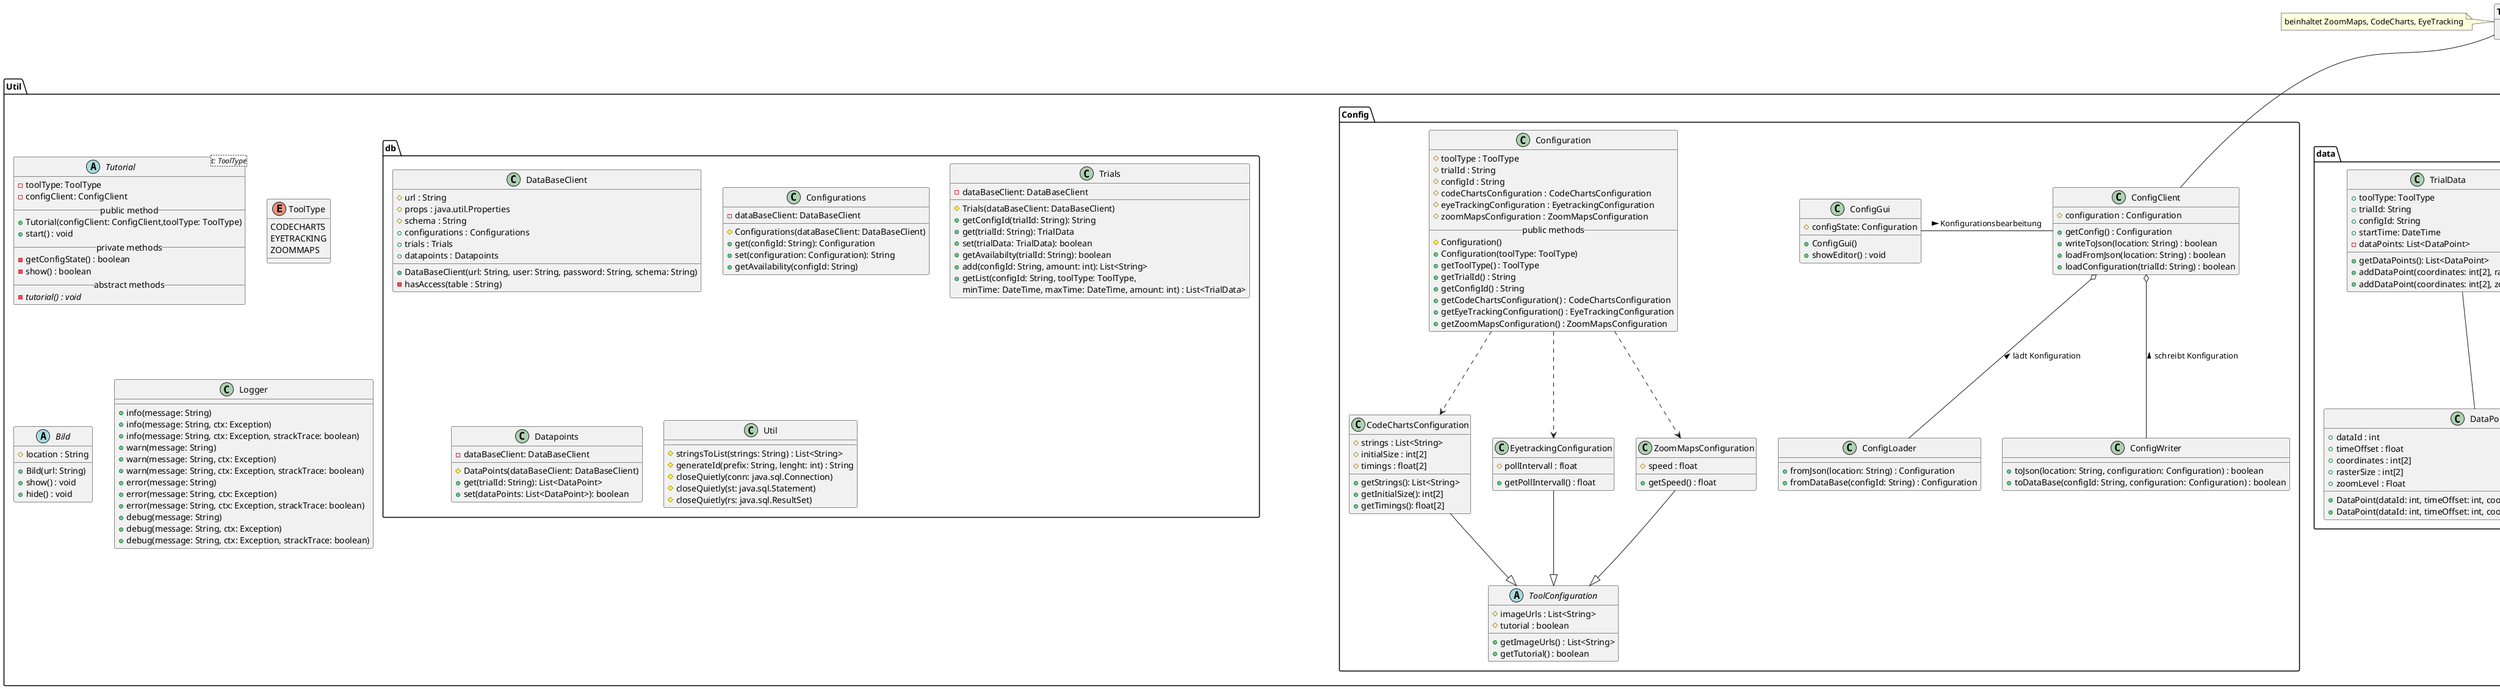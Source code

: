 @startuml util

' Externe Packages
package Toolbox {}
note left of Toolbox: beinhaltet ZoomMaps, CodeCharts, EyeTracking
package AnalyseClient {}

package Util {
    ' --- TUTORIAL ---
    abstract Tutorial<t: ToolType> {
      - toolType: ToolType
      - configClient: ConfigClient
      __public method__
      + Tutorial(configClient: ConfigClient,toolType: ToolType)
      + start() : void
      __private methods__
      - getConfigState() : boolean
      - show() : boolean
      __abstract methods__
      - {abstract} tutorial() : void
    }

    enum ToolType {
        CODECHARTS
        EYETRACKING
        ZOOMMAPS
    }

    ' --- BILD ---

    abstract Bild {
        # location : String
        + Bild(url: String)
        + show() : void
        + hide() : void
    }

    ' DATA

    package data {
        class "TrialData<t: ToolType>" as td {
            + toolType: ToolType
            + trialId: String
            + configId: String
            + startTime: DateTime
            - dataPoints: List<DataPoint>
            + getDataPoints(): List<DataPoint>
            + addDataPoint(coordinates: int[2], rasterSize: int[2])
            + addDataPoint(coordinates: int[2], zoomLevel: float)
        }

        class "DataPoint" as dp {
            + dataId : int
            + timeOffset : float
            + coordinates : int[2]
            + rasterSize : int[2]
            + zoomLevel : Float
            + DataPoint(dataId: int, timeOffset: int, coordinates: int[2], zoomLevel: float)
            + DataPoint(dataId: int, timeOffset: int, coordinates: int[2], rasterSize: int[2])
        }
    }

    note left of td::distanceToMonitor
        EyeTracking
    end note
    td -- dp

    ' note left of dp
    '     CodeCharts:
    '         time: float
    '         Koordinaten: int[2] // abhängig vom Raster
    '         rasterSize: int[2]
    '         Bild: String
    '         -> Array
    '     ZoomMaps:
    '         time: float
    '         BildKoordinaten: int[2] // je nach Bildauflösung
    '         zoomLevel: float
    '         Bild: String
    '         -> Array
    ' end note

    package Config {
        class ConfigClient {
            # configuration : Configuration
            + getConfig() : Configuration
            + writeToJson(location: String) : boolean
            + loadFromJson(location: String) : boolean
            + loadConfiguration(trialId: String) : boolean
        }
        class ConfigLoader {
            + fromJson(location: String) : Configuration
            + fromDataBase(configId: String) : Configuration
        }
        class ConfigWriter {
            + toJson(location: String, configuration: Configuration) : boolean
            + toDataBase(configId: String, configuration: Configuration) : boolean
        }
        class ConfigGui {
            # configState: Configuration
            + ConfigGui()
            + showEditor() : void
        }
        class Configuration {
            # toolType : ToolType
            # trialId : String
            # configId : String
            # codeChartsConfiguration : CodeChartsConfiguration
            # eyeTrackingConfiguration : EyetrackingConfiguration
            # zoomMapsConfiguration : ZoomMapsConfiguration
            __public methods__
            # Configuration()
            + Configuration(toolType: ToolType)
            + getToolType() : ToolType
            + getTrialId() : String
            + getConfigId() : String
            + getCodeChartsConfiguration() : CodeChartsConfiguration
            + getEyeTrackingConfiguration() : EyeTrackingConfiguration
            + getZoomMapsConfiguration() : ZoomMapsConfiguration
        }
        class CodeChartsConfiguration {
            # strings : List<String>
            # initialSize : int[2]
            # timings : float[2]
            + getStrings(): List<String>
            + getInitialSize(): int[2]
            + getTimings(): float[2]
        }
        class EyetrackingConfiguration {
            # pollIntervall : float
            + getPollIntervall() : float
        }
        class ZoomMapsConfiguration {
            # speed : float
            + getSpeed() : float
        }
        abstract ToolConfiguration {
            # imageUrls : List<String>
            # tutorial : boolean
            + getImageUrls() : List<String>
            + getTutorial() : boolean
        }

        ' ConfigClient ..> Configuration

        ConfigClient o-d- ConfigLoader : < lädt Konfiguration

        ConfigClient o-d- ConfigWriter : < schreibt Konfiguration

        ConfigClient -l- ConfigGui : < Konfigurationsbearbeitung

        Configuration ..> ZoomMapsConfiguration
        Configuration ..> CodeChartsConfiguration
        Configuration ..> EyetrackingConfiguration

        ZoomMapsConfiguration --|> ToolConfiguration
        CodeChartsConfiguration --|> ToolConfiguration
        EyetrackingConfiguration --|> ToolConfiguration
    }

    ' SpeicherUtilities
    class SpeicherUtilities {
        - Location: String
        + SpeicherUtilities(location: String)
        + getLocation() : String
        + setLocation(location: String) : boolean
        + deleteData(inputString: String) : boolean
        + searchData(inputString: String) : TrialData
        + saveData(inputData: TrialData) : boolean
    }

    class Logger {
        + info(message: String)
        + info(message: String, ctx: Exception)
        + info(message: String, ctx: Exception, strackTrace: boolean)
        + warn(message: String)
        + warn(message: String, ctx: Exception)
        + warn(message: String, ctx: Exception, strackTrace: boolean)
        + error(message: String)
        + error(message: String, ctx: Exception)
        + error(message: String, ctx: Exception, strackTrace: boolean)
        + debug(message: String)
        + debug(message: String, ctx: Exception)
        + debug(message: String, ctx: Exception, strackTrace: boolean)
    }

    package db {
        class DataBaseClient {
            # url : String
            # props : java.util.Properties
            # schema : String
            + configurations : Configurations
            + trials : Trials
            + datapoints : Datapoints
            + DataBaseClient(url: String, user: String, password: String, schema: String)
            - hasAccess(table : String)
        }
        class Configurations {
            - dataBaseClient: DataBaseClient
            # Configurations(dataBaseClient: DataBaseClient)
            + get(configId: String): Configuration
            + set(configuration: Configuration): String
            + getAvailability(configId: String)
        }
        class Trials {
            - dataBaseClient: DataBaseClient
            # Trials(dataBaseClient: DataBaseClient)
            + getConfigId(trialId: String): String
            + get(trialId: String): TrialData
            + set(trialData: TrialData): boolean
            + getAvailabilty(trialId: String): boolean
            + add(configId: String, amount: int): List<String>
            + getList(configId: String, toolType: ToolType,
                minTime: DateTime, maxTime: DateTime, amount: int) : List<TrialData>
        }
        class Datapoints {
            - dataBaseClient: DataBaseClient
            # DataPoints(dataBaseClient: DataBaseClient)
            + get(trialId: String): List<DataPoint>
            + set(dataPoints: List<DataPoint>): boolean
        }
        class Util {
            # stringsToList(strings: String) : List<String>
            # generateId(prefix: String, lenght: int) : String
            # closeQuietly(conn: java.sql.Connection)
            # closeQuietly(st: java.sql.Statement)
            # closeQuietly(rs: java.sql.ResultSet)
        }
    }

    ' Interaktionen
    ' Tutorial -- ToolType
    ' Tutorial -u- Config
    ' td -- ToolType
    ' ConfigClient -r- Speichermedium

}
' Externe Module
ConfigClient -u- Toolbox
SpeicherUtilities -- Toolbox : < TrialData
SpeicherUtilities -- AnalyseClient : > TrialData

@enduml

